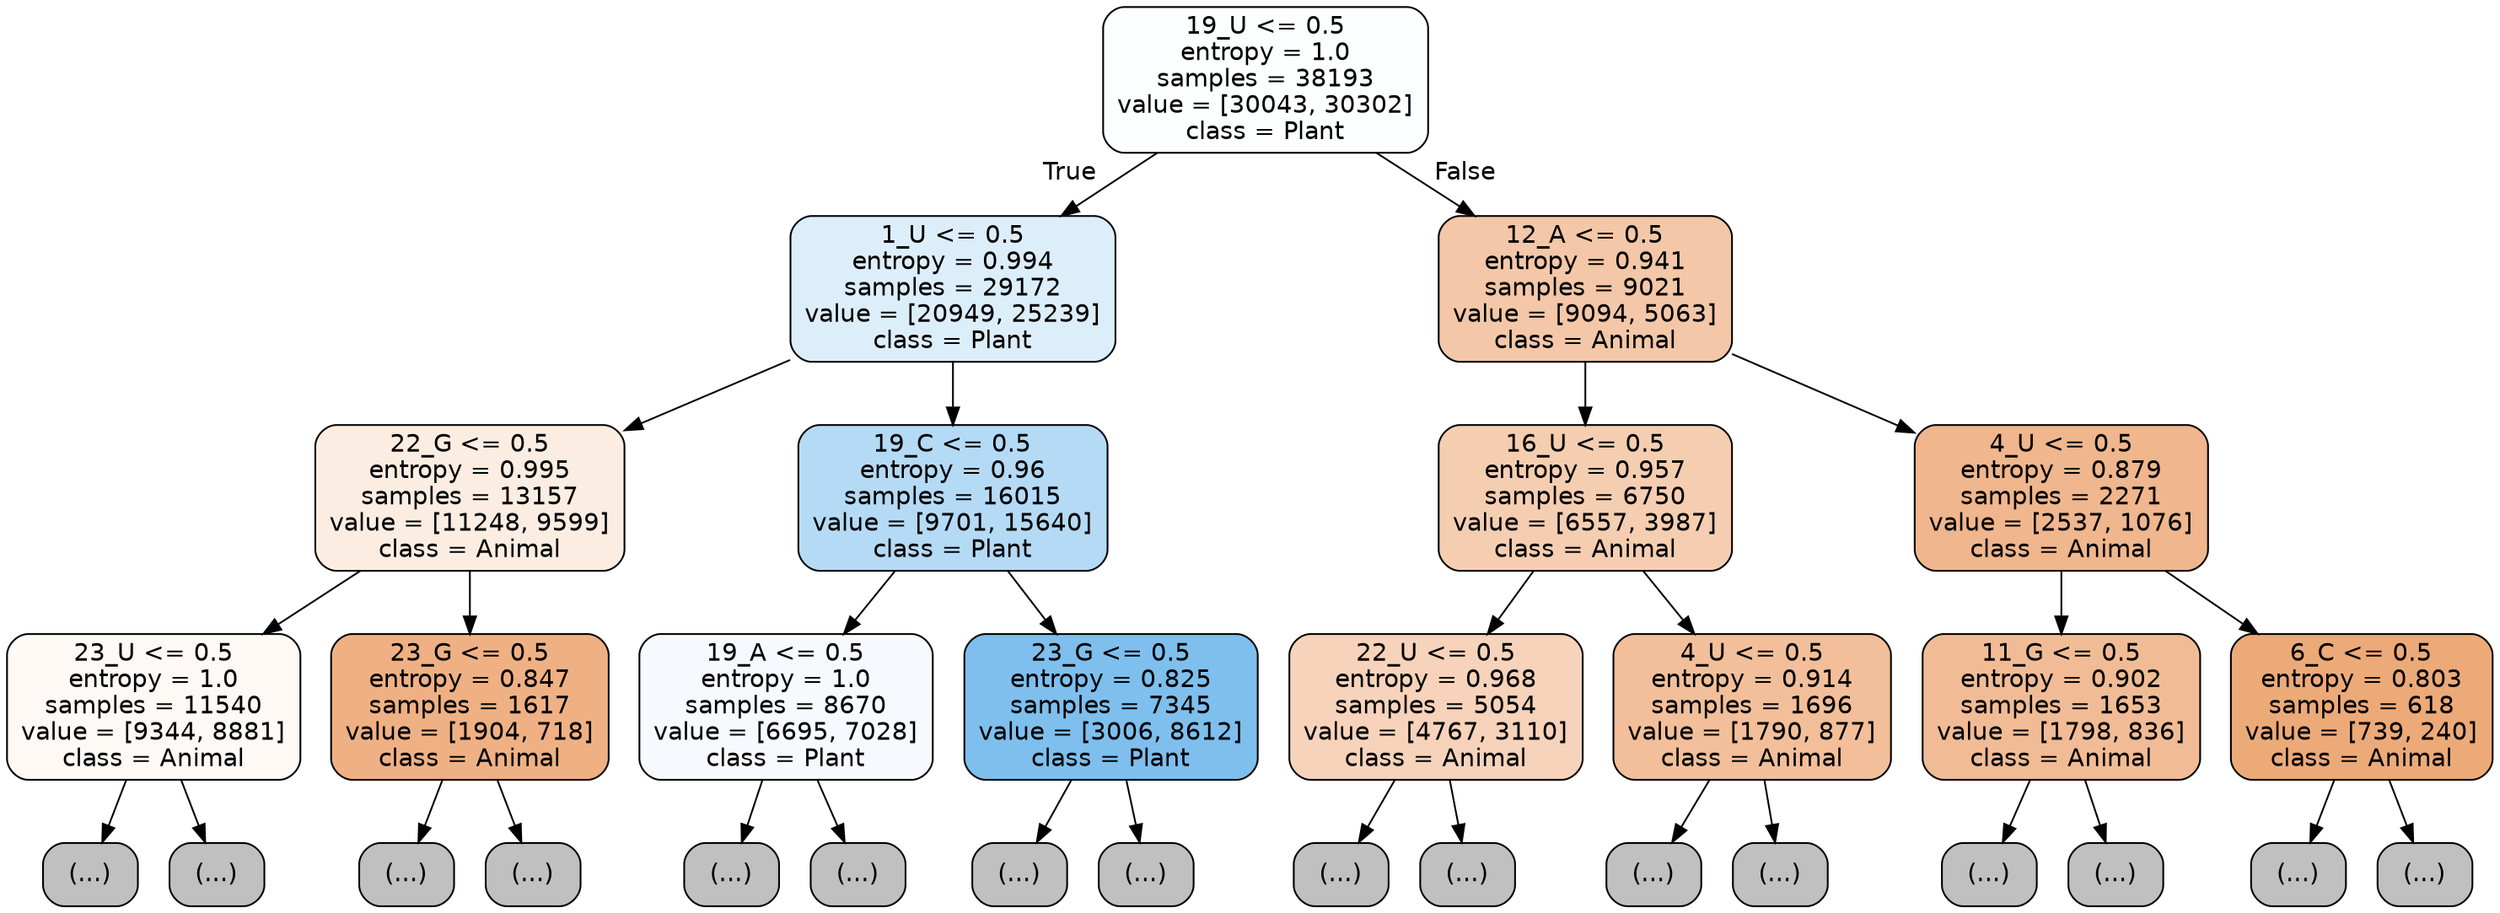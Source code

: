 digraph Tree {
node [shape=box, style="filled, rounded", color="black", fontname="helvetica"] ;
edge [fontname="helvetica"] ;
0 [label="19_U <= 0.5\nentropy = 1.0\nsamples = 38193\nvalue = [30043, 30302]\nclass = Plant", fillcolor="#fdfeff"] ;
1 [label="1_U <= 0.5\nentropy = 0.994\nsamples = 29172\nvalue = [20949, 25239]\nclass = Plant", fillcolor="#ddeefb"] ;
0 -> 1 [labeldistance=2.5, labelangle=45, headlabel="True"] ;
2 [label="22_G <= 0.5\nentropy = 0.995\nsamples = 13157\nvalue = [11248, 9599]\nclass = Animal", fillcolor="#fbede2"] ;
1 -> 2 ;
3 [label="23_U <= 0.5\nentropy = 1.0\nsamples = 11540\nvalue = [9344, 8881]\nclass = Animal", fillcolor="#fef9f5"] ;
2 -> 3 ;
4 [label="(...)", fillcolor="#C0C0C0"] ;
3 -> 4 ;
6121 [label="(...)", fillcolor="#C0C0C0"] ;
3 -> 6121 ;
6366 [label="23_G <= 0.5\nentropy = 0.847\nsamples = 1617\nvalue = [1904, 718]\nclass = Animal", fillcolor="#efb184"] ;
2 -> 6366 ;
6367 [label="(...)", fillcolor="#C0C0C0"] ;
6366 -> 6367 ;
7070 [label="(...)", fillcolor="#C0C0C0"] ;
6366 -> 7070 ;
7175 [label="19_C <= 0.5\nentropy = 0.96\nsamples = 16015\nvalue = [9701, 15640]\nclass = Plant", fillcolor="#b4daf5"] ;
1 -> 7175 ;
7176 [label="19_A <= 0.5\nentropy = 1.0\nsamples = 8670\nvalue = [6695, 7028]\nclass = Plant", fillcolor="#f6fafe"] ;
7175 -> 7176 ;
7177 [label="(...)", fillcolor="#C0C0C0"] ;
7176 -> 7177 ;
9142 [label="(...)", fillcolor="#C0C0C0"] ;
7176 -> 9142 ;
10775 [label="23_G <= 0.5\nentropy = 0.825\nsamples = 7345\nvalue = [3006, 8612]\nclass = Plant", fillcolor="#7ebfee"] ;
7175 -> 10775 ;
10776 [label="(...)", fillcolor="#C0C0C0"] ;
10775 -> 10776 ;
12557 [label="(...)", fillcolor="#C0C0C0"] ;
10775 -> 12557 ;
12634 [label="12_A <= 0.5\nentropy = 0.941\nsamples = 9021\nvalue = [9094, 5063]\nclass = Animal", fillcolor="#f3c7a7"] ;
0 -> 12634 [labeldistance=2.5, labelangle=-45, headlabel="False"] ;
12635 [label="16_U <= 0.5\nentropy = 0.957\nsamples = 6750\nvalue = [6557, 3987]\nclass = Animal", fillcolor="#f5ceb1"] ;
12634 -> 12635 ;
12636 [label="22_U <= 0.5\nentropy = 0.968\nsamples = 5054\nvalue = [4767, 3110]\nclass = Animal", fillcolor="#f6d3ba"] ;
12635 -> 12636 ;
12637 [label="(...)", fillcolor="#C0C0C0"] ;
12636 -> 12637 ;
14796 [label="(...)", fillcolor="#C0C0C0"] ;
12636 -> 14796 ;
15057 [label="4_U <= 0.5\nentropy = 0.914\nsamples = 1696\nvalue = [1790, 877]\nclass = Animal", fillcolor="#f2bf9a"] ;
12635 -> 15057 ;
15058 [label="(...)", fillcolor="#C0C0C0"] ;
15057 -> 15058 ;
15701 [label="(...)", fillcolor="#C0C0C0"] ;
15057 -> 15701 ;
15980 [label="4_U <= 0.5\nentropy = 0.879\nsamples = 2271\nvalue = [2537, 1076]\nclass = Animal", fillcolor="#f0b68d"] ;
12634 -> 15980 ;
15981 [label="11_G <= 0.5\nentropy = 0.902\nsamples = 1653\nvalue = [1798, 836]\nclass = Animal", fillcolor="#f1bc95"] ;
15980 -> 15981 ;
15982 [label="(...)", fillcolor="#C0C0C0"] ;
15981 -> 15982 ;
16563 [label="(...)", fillcolor="#C0C0C0"] ;
15981 -> 16563 ;
16824 [label="6_C <= 0.5\nentropy = 0.803\nsamples = 618\nvalue = [739, 240]\nclass = Animal", fillcolor="#edaa79"] ;
15980 -> 16824 ;
16825 [label="(...)", fillcolor="#C0C0C0"] ;
16824 -> 16825 ;
17012 [label="(...)", fillcolor="#C0C0C0"] ;
16824 -> 17012 ;
}